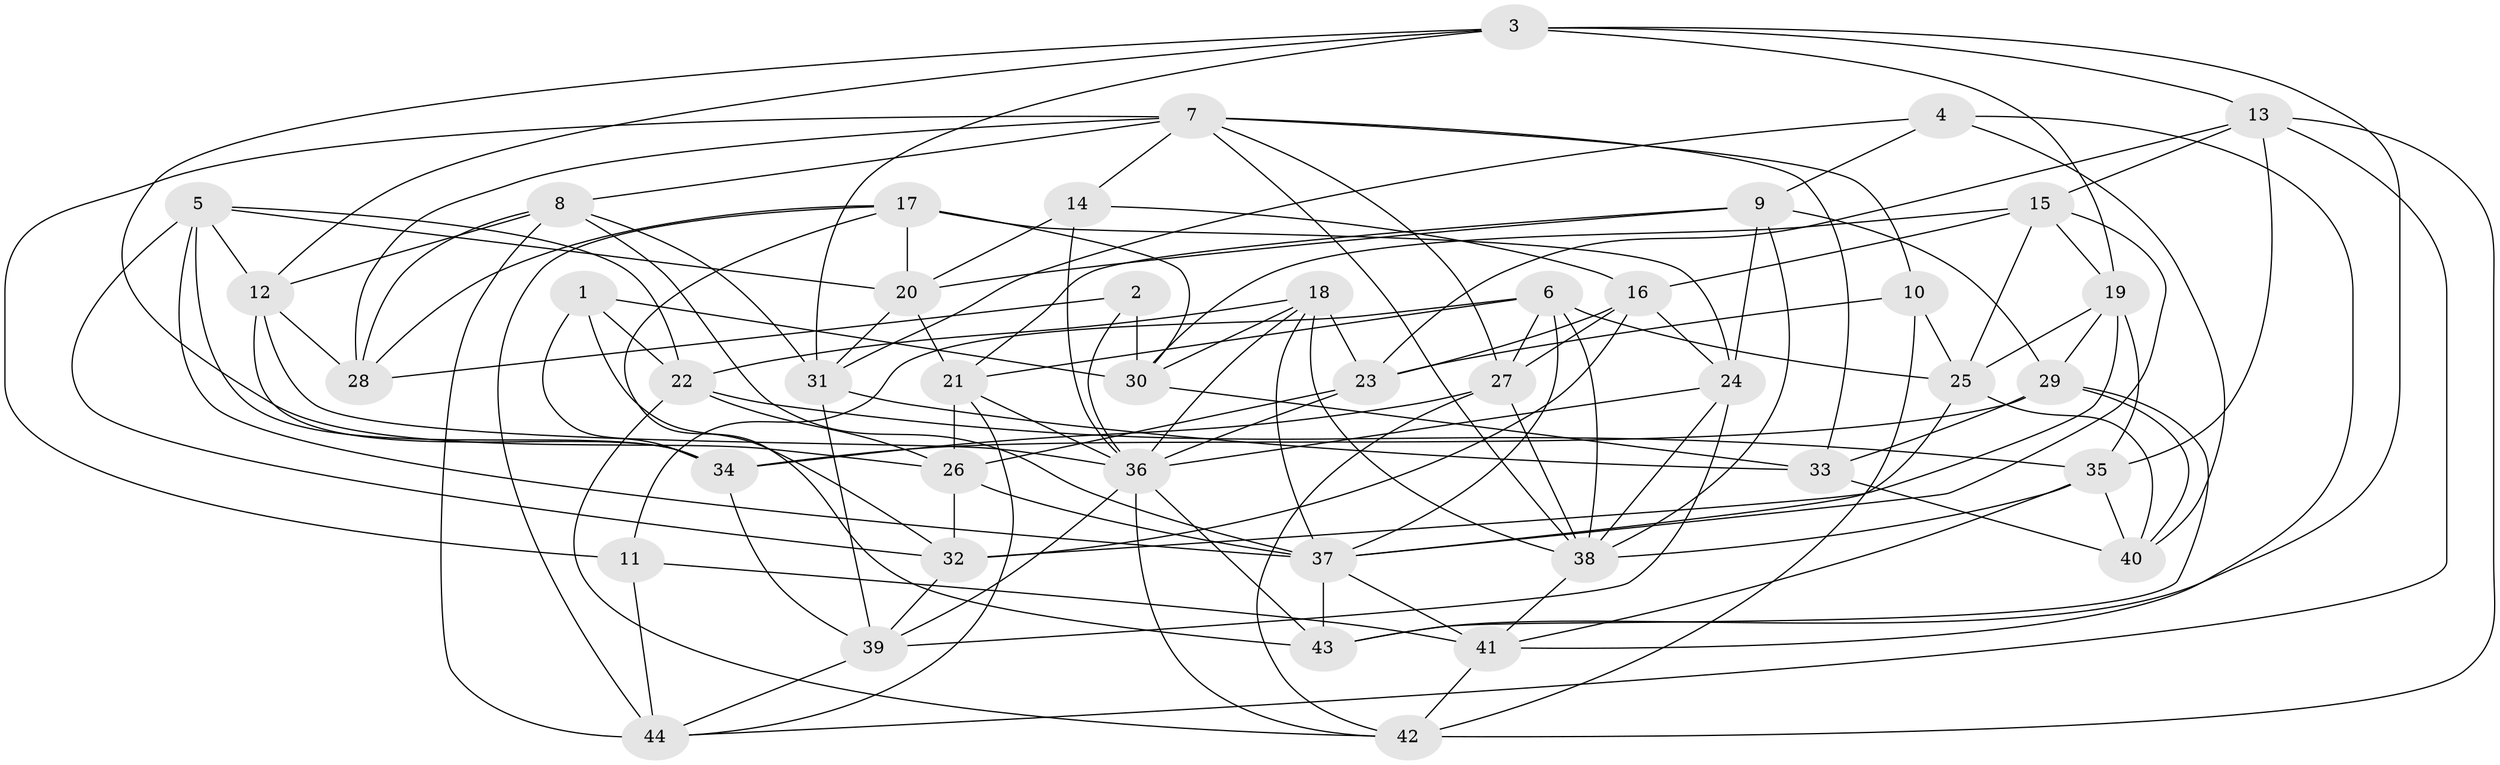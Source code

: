// original degree distribution, {4: 1.0}
// Generated by graph-tools (version 1.1) at 2025/26/03/09/25 03:26:54]
// undirected, 44 vertices, 129 edges
graph export_dot {
graph [start="1"]
  node [color=gray90,style=filled];
  1;
  2;
  3;
  4;
  5;
  6;
  7;
  8;
  9;
  10;
  11;
  12;
  13;
  14;
  15;
  16;
  17;
  18;
  19;
  20;
  21;
  22;
  23;
  24;
  25;
  26;
  27;
  28;
  29;
  30;
  31;
  32;
  33;
  34;
  35;
  36;
  37;
  38;
  39;
  40;
  41;
  42;
  43;
  44;
  1 -- 22 [weight=1.0];
  1 -- 30 [weight=1.0];
  1 -- 32 [weight=1.0];
  1 -- 34 [weight=1.0];
  2 -- 28 [weight=2.0];
  2 -- 30 [weight=1.0];
  2 -- 36 [weight=1.0];
  3 -- 12 [weight=1.0];
  3 -- 13 [weight=1.0];
  3 -- 19 [weight=1.0];
  3 -- 26 [weight=1.0];
  3 -- 31 [weight=1.0];
  3 -- 43 [weight=1.0];
  4 -- 9 [weight=1.0];
  4 -- 31 [weight=1.0];
  4 -- 40 [weight=1.0];
  4 -- 41 [weight=1.0];
  5 -- 12 [weight=1.0];
  5 -- 20 [weight=1.0];
  5 -- 22 [weight=1.0];
  5 -- 32 [weight=1.0];
  5 -- 34 [weight=1.0];
  5 -- 37 [weight=1.0];
  6 -- 11 [weight=1.0];
  6 -- 21 [weight=1.0];
  6 -- 25 [weight=1.0];
  6 -- 27 [weight=1.0];
  6 -- 37 [weight=1.0];
  6 -- 38 [weight=1.0];
  7 -- 8 [weight=1.0];
  7 -- 10 [weight=1.0];
  7 -- 11 [weight=1.0];
  7 -- 14 [weight=1.0];
  7 -- 27 [weight=1.0];
  7 -- 28 [weight=1.0];
  7 -- 33 [weight=1.0];
  7 -- 38 [weight=1.0];
  8 -- 12 [weight=1.0];
  8 -- 28 [weight=1.0];
  8 -- 31 [weight=1.0];
  8 -- 37 [weight=1.0];
  8 -- 44 [weight=1.0];
  9 -- 20 [weight=1.0];
  9 -- 21 [weight=1.0];
  9 -- 24 [weight=1.0];
  9 -- 29 [weight=1.0];
  9 -- 38 [weight=1.0];
  10 -- 23 [weight=1.0];
  10 -- 25 [weight=1.0];
  10 -- 42 [weight=1.0];
  11 -- 41 [weight=1.0];
  11 -- 44 [weight=1.0];
  12 -- 28 [weight=1.0];
  12 -- 34 [weight=1.0];
  12 -- 36 [weight=1.0];
  13 -- 15 [weight=1.0];
  13 -- 23 [weight=1.0];
  13 -- 35 [weight=1.0];
  13 -- 42 [weight=1.0];
  13 -- 44 [weight=1.0];
  14 -- 16 [weight=1.0];
  14 -- 20 [weight=1.0];
  14 -- 36 [weight=1.0];
  15 -- 16 [weight=1.0];
  15 -- 19 [weight=1.0];
  15 -- 25 [weight=1.0];
  15 -- 30 [weight=1.0];
  15 -- 37 [weight=1.0];
  16 -- 23 [weight=1.0];
  16 -- 24 [weight=1.0];
  16 -- 27 [weight=1.0];
  16 -- 32 [weight=1.0];
  17 -- 20 [weight=1.0];
  17 -- 24 [weight=1.0];
  17 -- 28 [weight=1.0];
  17 -- 30 [weight=1.0];
  17 -- 43 [weight=1.0];
  17 -- 44 [weight=1.0];
  18 -- 22 [weight=1.0];
  18 -- 23 [weight=1.0];
  18 -- 30 [weight=1.0];
  18 -- 36 [weight=1.0];
  18 -- 37 [weight=1.0];
  18 -- 38 [weight=1.0];
  19 -- 25 [weight=1.0];
  19 -- 29 [weight=1.0];
  19 -- 32 [weight=1.0];
  19 -- 35 [weight=1.0];
  20 -- 21 [weight=1.0];
  20 -- 31 [weight=1.0];
  21 -- 26 [weight=1.0];
  21 -- 36 [weight=1.0];
  21 -- 44 [weight=1.0];
  22 -- 26 [weight=1.0];
  22 -- 35 [weight=1.0];
  22 -- 42 [weight=1.0];
  23 -- 26 [weight=1.0];
  23 -- 36 [weight=1.0];
  24 -- 36 [weight=1.0];
  24 -- 38 [weight=1.0];
  24 -- 39 [weight=1.0];
  25 -- 37 [weight=1.0];
  25 -- 40 [weight=1.0];
  26 -- 32 [weight=1.0];
  26 -- 37 [weight=1.0];
  27 -- 34 [weight=1.0];
  27 -- 38 [weight=1.0];
  27 -- 42 [weight=1.0];
  29 -- 33 [weight=1.0];
  29 -- 34 [weight=1.0];
  29 -- 40 [weight=1.0];
  29 -- 43 [weight=1.0];
  30 -- 33 [weight=1.0];
  31 -- 33 [weight=1.0];
  31 -- 39 [weight=1.0];
  32 -- 39 [weight=1.0];
  33 -- 40 [weight=2.0];
  34 -- 39 [weight=1.0];
  35 -- 38 [weight=1.0];
  35 -- 40 [weight=1.0];
  35 -- 41 [weight=1.0];
  36 -- 39 [weight=1.0];
  36 -- 42 [weight=1.0];
  36 -- 43 [weight=1.0];
  37 -- 41 [weight=1.0];
  37 -- 43 [weight=2.0];
  38 -- 41 [weight=1.0];
  39 -- 44 [weight=1.0];
  41 -- 42 [weight=1.0];
}
